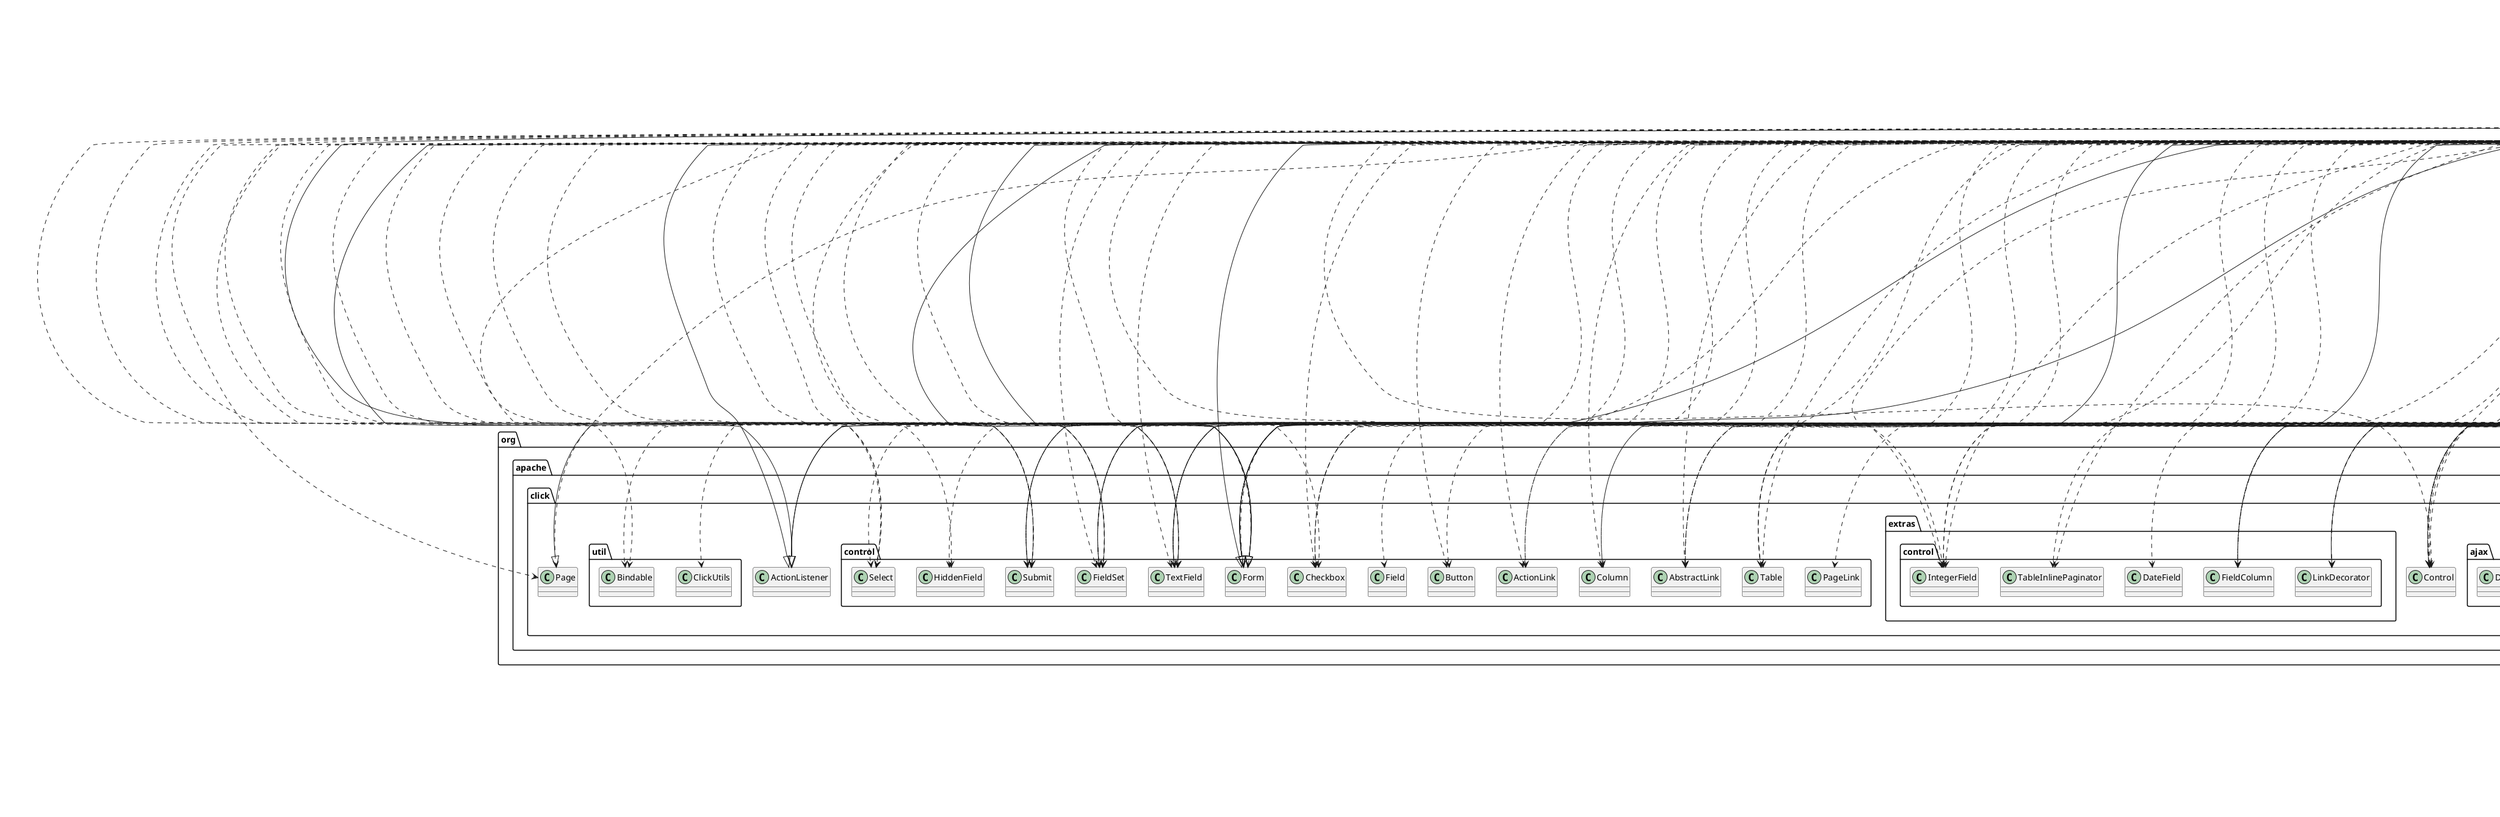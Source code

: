 @startuml
@startuml

class de.dblab.domain.Angestellte
class de.dblab.domain.Schaechte
class de.dblab.domain.Zeit
class de.dblab.page.DataBaseService
class de.dblab.page.HomePage
class de.dblab.page.TemplatePage
class de.dblab.page.angestellte.AngestellteEditPage
class de.dblab.page.angestellte.AngestellteNewForm
class de.dblab.page.angestellte.AngestelltePage
class de.dblab.page.angestellte.AngestellteSearchForm
class de.dblab.page.angestellte.AngestelterForm
class de.dblab.page.angestellte.NewClass
class de.dblab.page.angestellte.NewFormAngestellte
class de.dblab.page.schaechte.NewFormSchaechte
class de.dblab.page.schaechte.SchaechteEditPage
class de.dblab.page.schaechte.SchaechteForm
class de.dblab.page.schaechte.SchaechteNewForm
class de.dblab.page.schaechte.SchaechtePage
class de.dblab.page.schaechte.SchaechteSearchForm
class de.dblab.service.cayenne.Property


de.dblab.domain.Angestellte ..> java.lang.SuppressWarnings
de.dblab.domain.Angestellte ..> de.dblab.service.cayenne.Property
de.dblab.domain.Angestellte ..> java.util.Date
de.dblab.domain.Angestellte ..> java.util.HashMap
de.dblab.domain.Angestellte ..> java.util.List
de.dblab.domain.Angestellte --|> org.apache.cayenne.CayenneDataObject
de.dblab.domain.Angestellte ..> org.apache.cayenne.exp.Expression
de.dblab.domain.Schaechte ..> java.lang.SuppressWarnings
de.dblab.domain.Schaechte ..> de.dblab.service.cayenne.Property
de.dblab.domain.Schaechte ..> java.util.HashMap
de.dblab.domain.Schaechte ..> java.util.List
de.dblab.domain.Schaechte --|> org.apache.cayenne.CayenneDataObject
de.dblab.domain.Schaechte ..> org.apache.cayenne.exp.Expression
de.dblab.domain.Zeit ..> java.text.SimpleDateFormat
de.dblab.domain.Zeit ..> java.util.Calendar
de.dblab.domain.Zeit ..> java.util.Date
de.dblab.domain.Zeit --|> org.apache.cayenne.CayenneDataObject
de.dblab.domain.Zeit ..> org.apache.cayenne.exp.Property
de.dblab.page.DataBaseService ..> de.dblab.domain.Angestellte
de.dblab.page.DataBaseService ..> de.dblab.domain.Schaechte
de.dblab.page.DataBaseService ..> de.dblab.domain.Zeit
de.dblab.page.DataBaseService ..> java.util.ArrayList
de.dblab.page.DataBaseService ..> java.util.Date
de.dblab.page.DataBaseService ..> java.util.HashMap
de.dblab.page.DataBaseService ..> java.util.List
de.dblab.page.DataBaseService ..> org.apache.cayenne.BaseContext
de.dblab.page.DataBaseService ..> org.apache.cayenne.CayenneDataObject
de.dblab.page.DataBaseService ..> org.apache.cayenne.ObjectContext
de.dblab.page.DataBaseService ..> org.apache.cayenne.configuration.server.ServerRuntime
de.dblab.page.DataBaseService ..> org.apache.cayenne.exp.Expression
de.dblab.page.DataBaseService ..> org.apache.cayenne.exp.ExpressionFactory
de.dblab.page.DataBaseService ..> org.apache.cayenne.query.SQLTemplate
de.dblab.page.DataBaseService ..> org.apache.cayenne.query.SelectQuery
de.dblab.page.HomePage ..> de.dblab.domain.Angestellte
de.dblab.page.HomePage ..> de.dblab.domain.Schaechte
de.dblab.page.HomePage ..> de.dblab.domain.Zeit
de.dblab.page.HomePage --|> de.dblab.page.TemplatePage
de.dblab.page.HomePage ..> java.util.Date
de.dblab.page.HomePage ..> java.util.List
de.dblab.page.HomePage ..> org.apache.cayenne.BaseContext
de.dblab.page.HomePage ..> org.apache.cayenne.CayenneDataObject
de.dblab.page.HomePage ..> org.apache.cayenne.ObjectContext
de.dblab.page.HomePage ..> org.apache.cayenne.configuration.server.ServerRuntime
de.dblab.page.HomePage ..> org.apache.cayenne.exp.Expression
de.dblab.page.HomePage ..> org.apache.cayenne.exp.ExpressionFactory
de.dblab.page.HomePage ..> org.apache.cayenne.query.SelectQuery
de.dblab.page.TemplatePage ..> java.lang.Override
de.dblab.page.TemplatePage --|> org.apache.click.Page
de.dblab.page.TemplatePage ..> org.apache.click.util.ClickUtils
de.dblab.page.angestellte.AngestellteEditPage ..> java.lang.Override
de.dblab.page.angestellte.AngestellteEditPage ..> org.apache.click.util.Bindable
de.dblab.page.angestellte.AngestellteEditPage ..> de.dblab.domain.Angestellte
de.dblab.page.angestellte.AngestellteEditPage ..> de.dblab.page.DataBaseService
de.dblab.page.angestellte.AngestellteEditPage ..> de.dblab.page.HomePage
de.dblab.page.angestellte.AngestellteEditPage --|> de.dblab.page.TemplatePage
de.dblab.page.angestellte.AngestellteEditPage ..> net.sf.click.extras.control.CalendarField
de.dblab.page.angestellte.AngestellteEditPage ..> org.apache.click.Page
de.dblab.page.angestellte.AngestellteEditPage ..> org.apache.click.control.Checkbox
de.dblab.page.angestellte.AngestellteEditPage ..> org.apache.click.control.FieldSet
de.dblab.page.angestellte.AngestellteEditPage ..> org.apache.click.control.Form
de.dblab.page.angestellte.AngestellteEditPage ..> org.apache.click.control.HiddenField
de.dblab.page.angestellte.AngestellteEditPage ..> org.apache.click.control.Submit
de.dblab.page.angestellte.AngestellteEditPage ..> org.apache.click.control.TextField
de.dblab.page.angestellte.AngestellteEditPage ..> org.apache.click.extras.control.IntegerField
de.dblab.page.angestellte.AngestellteNewForm ..> de.dblab.domain.Angestellte
de.dblab.page.angestellte.AngestellteNewForm ..> de.dblab.page.DataBaseService
de.dblab.page.angestellte.AngestellteNewForm ..> java.util.Date
de.dblab.page.angestellte.AngestellteNewForm ..> net.sf.click.extras.control.CalendarField
de.dblab.page.angestellte.AngestellteNewForm ..> org.apache.click.Control
de.dblab.page.angestellte.AngestellteNewForm ..> org.apache.click.control.FieldSet
de.dblab.page.angestellte.AngestellteNewForm --|> org.apache.click.control.Form
de.dblab.page.angestellte.AngestellteNewForm ..> org.apache.click.control.Submit
de.dblab.page.angestellte.AngestellteNewForm ..> org.apache.click.control.TextField
de.dblab.page.angestellte.AngestellteNewForm ..> org.apache.click.extras.control.IntegerField
de.dblab.page.angestellte.AngestellteNewForm --|> org.apache.click.ActionListener
de.dblab.page.angestellte.AngestelltePage ..> java.lang.Override
de.dblab.page.angestellte.AngestelltePage ..> de.dblab.domain.Angestellte
de.dblab.page.angestellte.AngestelltePage ..> de.dblab.page.DataBaseService
de.dblab.page.angestellte.AngestelltePage ..> de.dblab.page.HomePage
de.dblab.page.angestellte.AngestelltePage --|> de.dblab.page.TemplatePage
de.dblab.page.angestellte.AngestelltePage ..> java.text.ParseException
de.dblab.page.angestellte.AngestelltePage ..> java.text.SimpleDateFormat
de.dblab.page.angestellte.AngestelltePage ..> java.util.Calendar
de.dblab.page.angestellte.AngestelltePage ..> java.util.HashMap
de.dblab.page.angestellte.AngestelltePage ..> java.util.List
de.dblab.page.angestellte.AngestelltePage ..> org.apache.click.ActionResult
de.dblab.page.angestellte.AngestelltePage ..> org.apache.click.Control
de.dblab.page.angestellte.AngestelltePage ..> org.apache.click.ajax.DefaultAjaxBehavior
de.dblab.page.angestellte.AngestelltePage ..> org.apache.click.control.AbstractLink
de.dblab.page.angestellte.AngestelltePage ..> org.apache.click.control.Table
de.dblab.page.angestellte.AngestelltePage ..> org.apache.click.dataprovider.DataProvider
de.dblab.page.angestellte.AngestelltePage ..> org.apache.click.element.Element
de.dblab.page.angestellte.AngestelltePage ..> org.apache.click.element.JsImport
de.dblab.page.angestellte.AngestelltePage ..> org.apache.click.element.JsScript
de.dblab.page.angestellte.AngestelltePage ..> org.apache.click.extras.control.FieldColumn
de.dblab.page.angestellte.AngestelltePage ..> org.apache.click.extras.control.LinkDecorator
de.dblab.page.angestellte.AngestellteSearchForm ..> de.dblab.domain.Angestellte
de.dblab.page.angestellte.AngestellteSearchForm ..> net.sf.click.extras.control.CalendarField
de.dblab.page.angestellte.AngestellteSearchForm ..> org.apache.click.control.Field
de.dblab.page.angestellte.AngestellteSearchForm ..> org.apache.click.control.FieldSet
de.dblab.page.angestellte.AngestellteSearchForm --|> org.apache.click.control.Form
de.dblab.page.angestellte.AngestellteSearchForm ..> org.apache.click.control.Select
de.dblab.page.angestellte.AngestellteSearchForm ..> org.apache.click.control.Submit
de.dblab.page.angestellte.AngestellteSearchForm ..> org.apache.click.control.TextField
de.dblab.page.angestellte.AngestelterForm ..> java.lang.Override
de.dblab.page.angestellte.AngestelterForm ..> de.dblab.domain.Schaechte
de.dblab.page.angestellte.AngestelterForm ..> de.dblab.domain.Zeit
de.dblab.page.angestellte.AngestelterForm ..> de.dblab.page.DataBaseService
de.dblab.page.angestellte.AngestelterForm ..> de.dblab.page.HomePage
de.dblab.page.angestellte.AngestelterForm ..> de.dblab.page.angestellte.AngestelltePage
de.dblab.page.angestellte.AngestelterForm ..> java.util.List
de.dblab.page.angestellte.AngestelterForm ..> org.apache.click.ActionResult
de.dblab.page.angestellte.AngestelterForm ..> org.apache.click.Control
de.dblab.page.angestellte.AngestelterForm ..> org.apache.click.ajax.DefaultAjaxBehavior
de.dblab.page.angestellte.AngestelterForm ..> org.apache.click.control.AbstractLink
de.dblab.page.angestellte.AngestelterForm ..> org.apache.click.control.ActionLink
de.dblab.page.angestellte.AngestelterForm ..> org.apache.click.control.Button
de.dblab.page.angestellte.AngestelterForm ..> org.apache.click.control.Checkbox
de.dblab.page.angestellte.AngestelterForm ..> org.apache.click.control.Column
de.dblab.page.angestellte.AngestelterForm ..> org.apache.click.control.FieldSet
de.dblab.page.angestellte.AngestelterForm --|> org.apache.click.control.Form
de.dblab.page.angestellte.AngestelterForm ..> org.apache.click.control.Table
de.dblab.page.angestellte.AngestelterForm ..> org.apache.click.control.TextField
de.dblab.page.angestellte.AngestelterForm ..> org.apache.click.dataprovider.DataProvider
de.dblab.page.angestellte.AngestelterForm ..> org.apache.click.extras.control.DateField
de.dblab.page.angestellte.AngestelterForm ..> org.apache.click.extras.control.FieldColumn
de.dblab.page.angestellte.AngestelterForm ..> org.apache.click.extras.control.LinkDecorator
de.dblab.page.angestellte.AngestelterForm ..> org.apache.click.extras.control.TableInlinePaginator
de.dblab.page.angestellte.NewFormAngestellte ..> de.dblab.domain.Angestellte
de.dblab.page.angestellte.NewFormAngestellte ..> de.dblab.page.DataBaseService
de.dblab.page.angestellte.NewFormAngestellte ..> java.util.Date
de.dblab.page.angestellte.NewFormAngestellte ..> net.sf.click.extras.control.CalendarField
de.dblab.page.angestellte.NewFormAngestellte ..> org.apache.click.Control
de.dblab.page.angestellte.NewFormAngestellte ..> org.apache.click.control.FieldSet
de.dblab.page.angestellte.NewFormAngestellte --|> org.apache.click.control.Form
de.dblab.page.angestellte.NewFormAngestellte ..> org.apache.click.control.Submit
de.dblab.page.angestellte.NewFormAngestellte ..> org.apache.click.control.TextField
de.dblab.page.angestellte.NewFormAngestellte ..> org.apache.click.extras.control.IntegerField
de.dblab.page.angestellte.NewFormAngestellte --|> org.apache.click.ActionListener
de.dblab.page.schaechte.NewFormSchaechte ..> de.dblab.domain.Schaechte
de.dblab.page.schaechte.NewFormSchaechte ..> de.dblab.page.DataBaseService
de.dblab.page.schaechte.NewFormSchaechte ..> org.apache.click.Control
de.dblab.page.schaechte.NewFormSchaechte ..> org.apache.click.control.FieldSet
de.dblab.page.schaechte.NewFormSchaechte --|> org.apache.click.control.Form
de.dblab.page.schaechte.NewFormSchaechte ..> org.apache.click.control.Submit
de.dblab.page.schaechte.NewFormSchaechte ..> org.apache.click.control.TextField
de.dblab.page.schaechte.NewFormSchaechte ..> org.apache.click.extras.control.IntegerField
de.dblab.page.schaechte.NewFormSchaechte --|> org.apache.click.ActionListener
de.dblab.page.schaechte.SchaechteEditPage ..> java.lang.Override
de.dblab.page.schaechte.SchaechteEditPage ..> org.apache.click.util.Bindable
de.dblab.page.schaechte.SchaechteEditPage ..> de.dblab.domain.Schaechte
de.dblab.page.schaechte.SchaechteEditPage ..> de.dblab.page.DataBaseService
de.dblab.page.schaechte.SchaechteEditPage ..> de.dblab.page.HomePage
de.dblab.page.schaechte.SchaechteEditPage --|> de.dblab.page.TemplatePage
de.dblab.page.schaechte.SchaechteEditPage ..> org.apache.click.Page
de.dblab.page.schaechte.SchaechteEditPage ..> org.apache.click.control.Checkbox
de.dblab.page.schaechte.SchaechteEditPage ..> org.apache.click.control.FieldSet
de.dblab.page.schaechte.SchaechteEditPage ..> org.apache.click.control.Form
de.dblab.page.schaechte.SchaechteEditPage ..> org.apache.click.control.HiddenField
de.dblab.page.schaechte.SchaechteEditPage ..> org.apache.click.control.Select
de.dblab.page.schaechte.SchaechteEditPage ..> org.apache.click.control.Submit
de.dblab.page.schaechte.SchaechteEditPage ..> org.apache.click.control.TextField
de.dblab.page.schaechte.SchaechteForm ..> java.lang.Override
de.dblab.page.schaechte.SchaechteForm ..> de.dblab.domain.Angestellte
de.dblab.page.schaechte.SchaechteForm ..> de.dblab.domain.Schaechte
de.dblab.page.schaechte.SchaechteForm ..> de.dblab.domain.Zeit
de.dblab.page.schaechte.SchaechteForm ..> de.dblab.page.DataBaseService
de.dblab.page.schaechte.SchaechteForm ..> de.dblab.page.HomePage
de.dblab.page.schaechte.SchaechteForm ..> de.dblab.page.angestellte.AngestelltePage
de.dblab.page.schaechte.SchaechteForm ..> java.util.List
de.dblab.page.schaechte.SchaechteForm ..> org.apache.click.ActionResult
de.dblab.page.schaechte.SchaechteForm ..> org.apache.click.Control
de.dblab.page.schaechte.SchaechteForm ..> org.apache.click.ajax.DefaultAjaxBehavior
de.dblab.page.schaechte.SchaechteForm ..> org.apache.click.control.AbstractLink
de.dblab.page.schaechte.SchaechteForm ..> org.apache.click.control.ActionLink
de.dblab.page.schaechte.SchaechteForm ..> org.apache.click.control.Button
de.dblab.page.schaechte.SchaechteForm ..> org.apache.click.control.Checkbox
de.dblab.page.schaechte.SchaechteForm ..> org.apache.click.control.Column
de.dblab.page.schaechte.SchaechteForm ..> org.apache.click.control.FieldSet
de.dblab.page.schaechte.SchaechteForm --|> org.apache.click.control.Form
de.dblab.page.schaechte.SchaechteForm ..> org.apache.click.control.Table
de.dblab.page.schaechte.SchaechteForm ..> org.apache.click.control.TextField
de.dblab.page.schaechte.SchaechteForm ..> org.apache.click.dataprovider.DataProvider
de.dblab.page.schaechte.SchaechteForm ..> org.apache.click.extras.control.FieldColumn
de.dblab.page.schaechte.SchaechteForm ..> org.apache.click.extras.control.LinkDecorator
de.dblab.page.schaechte.SchaechteForm ..> org.apache.click.extras.control.TableInlinePaginator
de.dblab.page.schaechte.SchaechteNewForm ..> de.dblab.domain.Angestellte
de.dblab.page.schaechte.SchaechteNewForm ..> de.dblab.domain.Schaechte
de.dblab.page.schaechte.SchaechteNewForm ..> de.dblab.page.DataBaseService
de.dblab.page.schaechte.SchaechteNewForm ..> de.dblab.page.schaechte.SchaechtePage
de.dblab.page.schaechte.SchaechteNewForm ..> java.util.List
de.dblab.page.schaechte.SchaechteNewForm ..> org.apache.click.Control
de.dblab.page.schaechte.SchaechteNewForm ..> org.apache.click.control.FieldSet
de.dblab.page.schaechte.SchaechteNewForm --|> org.apache.click.control.Form
de.dblab.page.schaechte.SchaechteNewForm ..> org.apache.click.control.Select
de.dblab.page.schaechte.SchaechteNewForm ..> org.apache.click.control.Submit
de.dblab.page.schaechte.SchaechteNewForm ..> org.apache.click.control.TextField
de.dblab.page.schaechte.SchaechteNewForm ..> org.apache.click.dataprovider.DataProvider
de.dblab.page.schaechte.SchaechteNewForm ..> org.apache.click.extras.control.IntegerField
de.dblab.page.schaechte.SchaechteNewForm --|> org.apache.click.ActionListener
de.dblab.page.schaechte.SchaechtePage ..> java.lang.Override
de.dblab.page.schaechte.SchaechtePage ..> de.dblab.domain.Schaechte
de.dblab.page.schaechte.SchaechtePage ..> de.dblab.page.DataBaseService
de.dblab.page.schaechte.SchaechtePage ..> de.dblab.page.HomePage
de.dblab.page.schaechte.SchaechtePage --|> de.dblab.page.TemplatePage
de.dblab.page.schaechte.SchaechtePage ..> java.util.HashMap
de.dblab.page.schaechte.SchaechtePage ..> java.util.List
de.dblab.page.schaechte.SchaechtePage ..> org.apache.click.ActionResult
de.dblab.page.schaechte.SchaechtePage ..> org.apache.click.Control
de.dblab.page.schaechte.SchaechtePage ..> org.apache.click.ajax.DefaultAjaxBehavior
de.dblab.page.schaechte.SchaechtePage ..> org.apache.click.control.AbstractLink
de.dblab.page.schaechte.SchaechtePage ..> org.apache.click.control.ActionLink
de.dblab.page.schaechte.SchaechtePage ..> org.apache.click.control.Checkbox
de.dblab.page.schaechte.SchaechtePage ..> org.apache.click.control.Column
de.dblab.page.schaechte.SchaechtePage ..> org.apache.click.control.PageLink
de.dblab.page.schaechte.SchaechtePage ..> org.apache.click.control.Table
de.dblab.page.schaechte.SchaechtePage ..> org.apache.click.dataprovider.DataProvider
de.dblab.page.schaechte.SchaechtePage ..> org.apache.click.element.Element
de.dblab.page.schaechte.SchaechtePage ..> org.apache.click.element.JsImport
de.dblab.page.schaechte.SchaechtePage ..> org.apache.click.element.JsScript
de.dblab.page.schaechte.SchaechtePage ..> org.apache.click.extras.control.FieldColumn
de.dblab.page.schaechte.SchaechtePage ..> org.apache.click.extras.control.LinkDecorator
de.dblab.page.schaechte.SchaechteSearchForm ..> de.dblab.domain.Schaechte
de.dblab.page.schaechte.SchaechteSearchForm ..> org.apache.click.control.FieldSet
de.dblab.page.schaechte.SchaechteSearchForm --|> org.apache.click.control.Form
de.dblab.page.schaechte.SchaechteSearchForm ..> org.apache.click.control.Select
de.dblab.page.schaechte.SchaechteSearchForm ..> org.apache.click.control.Submit
de.dblab.page.schaechte.SchaechteSearchForm ..> org.apache.click.control.TextField
de.dblab.service.cayenne.Property ..> org.apache.cayenne.exp.Expression
de.dblab.service.cayenne.Property ..> org.apache.cayenne.exp.ExpressionFactory
de.dblab.service.cayenne.Property --|> org.apache.cayenne.exp.Property
@enduml

@enduml